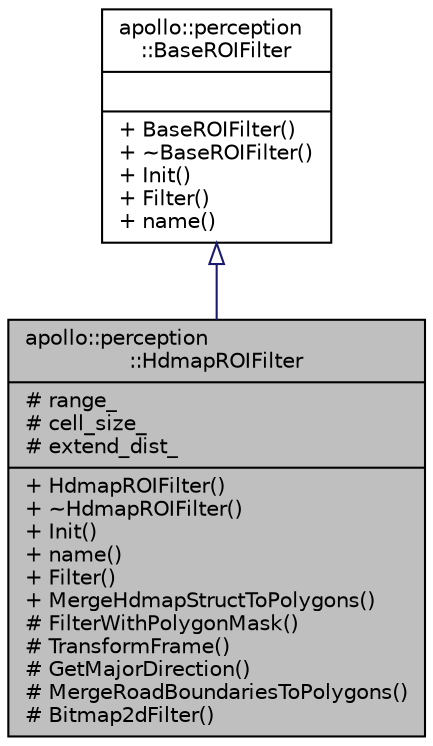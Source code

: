 digraph "apollo::perception::HdmapROIFilter"
{
  edge [fontname="Helvetica",fontsize="10",labelfontname="Helvetica",labelfontsize="10"];
  node [fontname="Helvetica",fontsize="10",shape=record];
  Node1 [label="{apollo::perception\l::HdmapROIFilter\n|# range_\l# cell_size_\l# extend_dist_\l|+ HdmapROIFilter()\l+ ~HdmapROIFilter()\l+ Init()\l+ name()\l+ Filter()\l+ MergeHdmapStructToPolygons()\l# FilterWithPolygonMask()\l# TransformFrame()\l# GetMajorDirection()\l# MergeRoadBoundariesToPolygons()\l# Bitmap2dFilter()\l}",height=0.2,width=0.4,color="black", fillcolor="grey75", style="filled" fontcolor="black"];
  Node2 -> Node1 [dir="back",color="midnightblue",fontsize="10",style="solid",arrowtail="onormal",fontname="Helvetica"];
  Node2 [label="{apollo::perception\l::BaseROIFilter\n||+ BaseROIFilter()\l+ ~BaseROIFilter()\l+ Init()\l+ Filter()\l+ name()\l}",height=0.2,width=0.4,color="black", fillcolor="white", style="filled",URL="$classapollo_1_1perception_1_1BaseROIFilter.html"];
}
